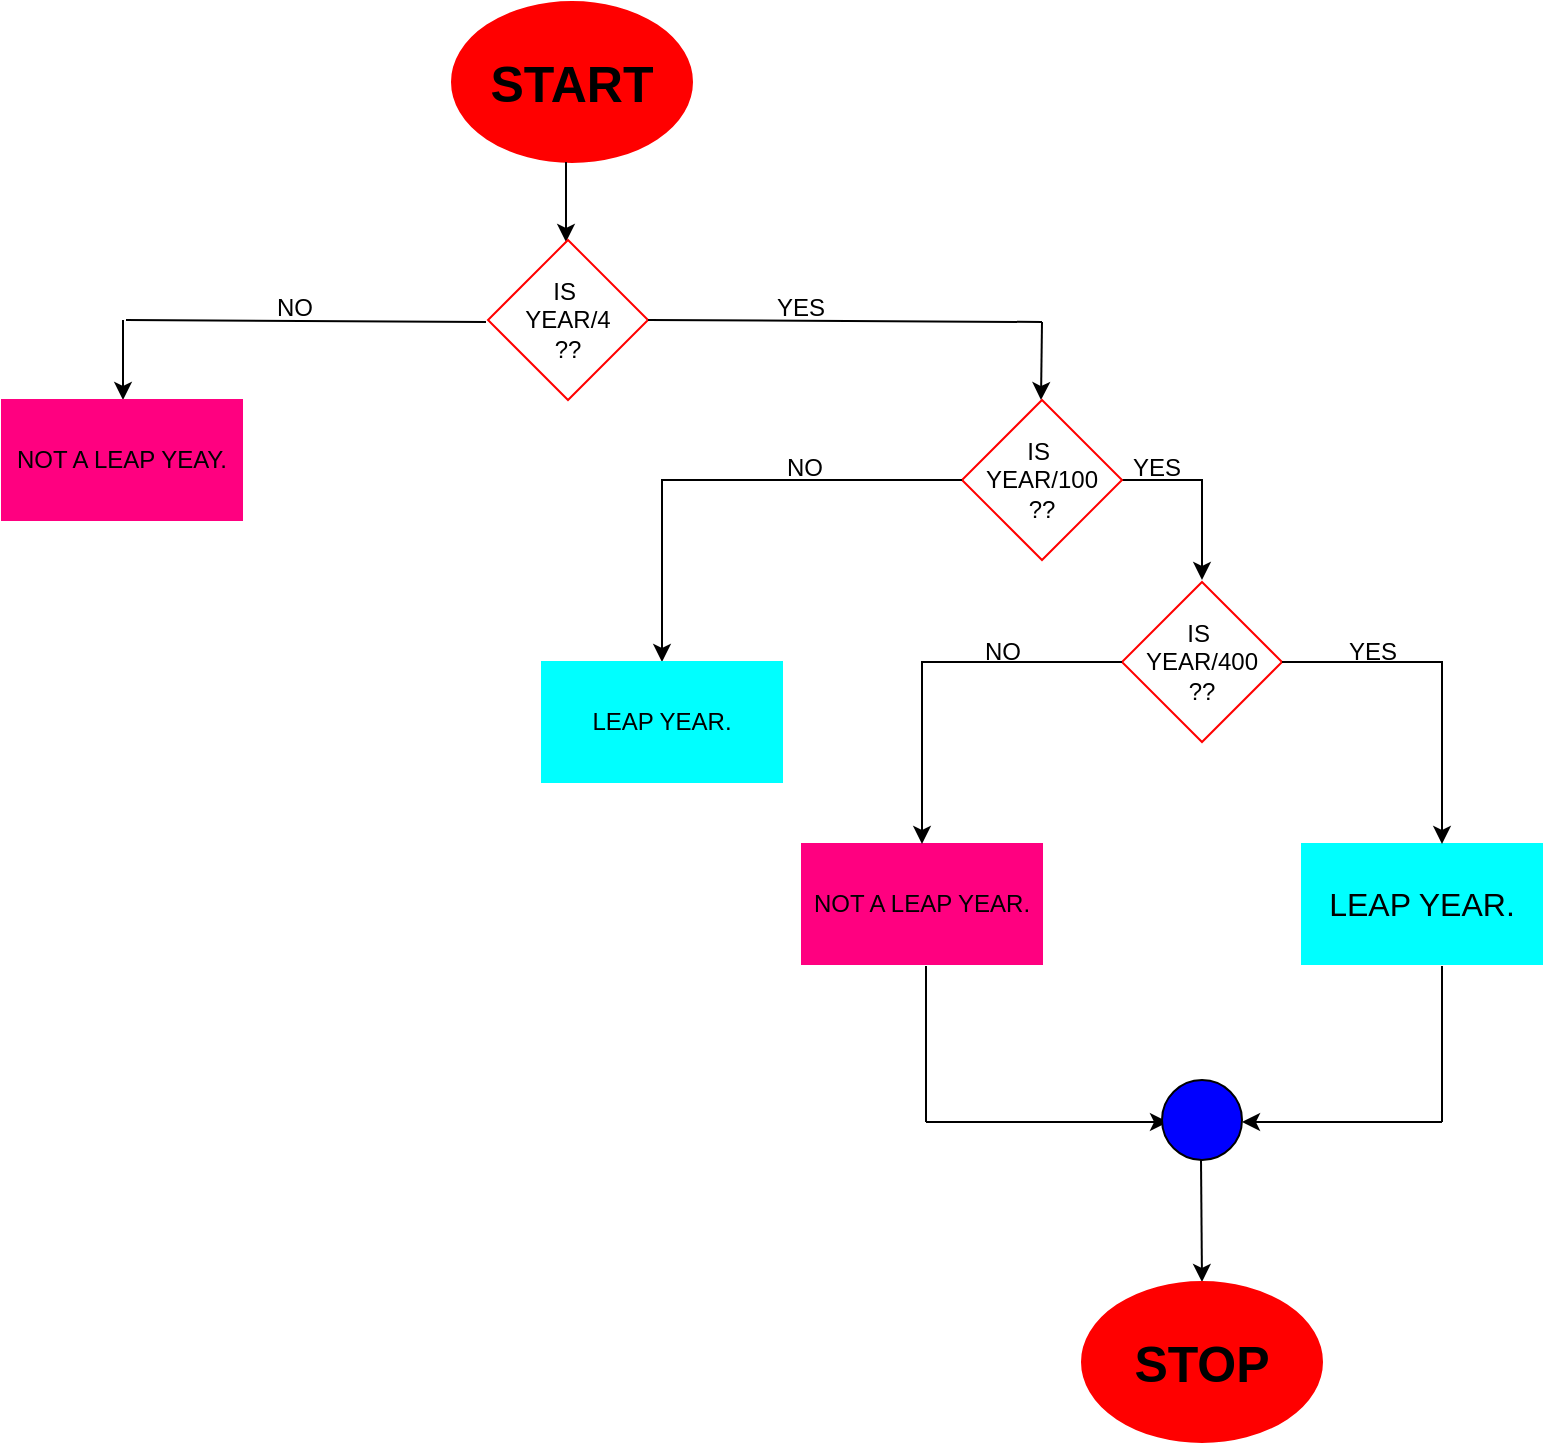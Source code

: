 <mxfile version="24.6.5" type="github">
  <diagram name="Page-1" id="ZksQWHa3JZTsv9jvDyTR">
    <mxGraphModel dx="880" dy="460" grid="1" gridSize="10" guides="1" tooltips="1" connect="1" arrows="1" fold="1" page="1" pageScale="1" pageWidth="850" pageHeight="1100" math="0" shadow="0">
      <root>
        <mxCell id="0" />
        <mxCell id="1" parent="0" />
        <mxCell id="bOrli_OIQPA8ux9gMtFo-1" value="&lt;b&gt;&lt;font style=&quot;font-size: 25px;&quot;&gt;START&lt;/font&gt;&lt;/b&gt;" style="ellipse;whiteSpace=wrap;html=1;strokeColor=#FF0000;fillColor=#FF0000;" vertex="1" parent="1">
          <mxGeometry x="305" y="40" width="120" height="80" as="geometry" />
        </mxCell>
        <mxCell id="bOrli_OIQPA8ux9gMtFo-2" value="" style="endArrow=classic;html=1;rounded=0;exitX=0.5;exitY=1;exitDx=0;exitDy=0;" edge="1" parent="1">
          <mxGeometry width="50" height="50" relative="1" as="geometry">
            <mxPoint x="362" y="120" as="sourcePoint" />
            <mxPoint x="362" y="160" as="targetPoint" />
          </mxGeometry>
        </mxCell>
        <mxCell id="bOrli_OIQPA8ux9gMtFo-3" value="IS&amp;nbsp;&lt;div&gt;YEAR/4&lt;/div&gt;&lt;div&gt;??&lt;/div&gt;" style="rhombus;whiteSpace=wrap;html=1;strokeColor=#FF0000;" vertex="1" parent="1">
          <mxGeometry x="323" y="159" width="80" height="80" as="geometry" />
        </mxCell>
        <mxCell id="bOrli_OIQPA8ux9gMtFo-4" value="" style="endArrow=classic;html=1;rounded=0;" edge="1" parent="1">
          <mxGeometry width="50" height="50" relative="1" as="geometry">
            <mxPoint x="600" y="200" as="sourcePoint" />
            <mxPoint x="599.5" y="239" as="targetPoint" />
          </mxGeometry>
        </mxCell>
        <mxCell id="bOrli_OIQPA8ux9gMtFo-5" value="" style="endArrow=classic;html=1;rounded=0;" edge="1" parent="1">
          <mxGeometry width="50" height="50" relative="1" as="geometry">
            <mxPoint x="140.5" y="199" as="sourcePoint" />
            <mxPoint x="140.5" y="239" as="targetPoint" />
          </mxGeometry>
        </mxCell>
        <mxCell id="bOrli_OIQPA8ux9gMtFo-13" value="" style="edgeStyle=orthogonalEdgeStyle;rounded=0;orthogonalLoop=1;jettySize=auto;html=1;" edge="1" parent="1">
          <mxGeometry relative="1" as="geometry">
            <mxPoint x="639" y="279" as="sourcePoint" />
            <mxPoint x="680" y="329" as="targetPoint" />
            <Array as="points">
              <mxPoint x="680" y="279" />
            </Array>
          </mxGeometry>
        </mxCell>
        <mxCell id="bOrli_OIQPA8ux9gMtFo-6" value="IS&amp;nbsp;&lt;div&gt;YEAR/100&lt;div&gt;??&lt;/div&gt;&lt;/div&gt;" style="rhombus;whiteSpace=wrap;html=1;strokeColor=#FF0000;" vertex="1" parent="1">
          <mxGeometry x="560" y="239" width="80" height="80" as="geometry" />
        </mxCell>
        <mxCell id="bOrli_OIQPA8ux9gMtFo-11" value="" style="edgeStyle=orthogonalEdgeStyle;rounded=0;orthogonalLoop=1;jettySize=auto;html=1;exitX=0;exitY=0.5;exitDx=0;exitDy=0;" edge="1" parent="1" source="bOrli_OIQPA8ux9gMtFo-6" target="bOrli_OIQPA8ux9gMtFo-10">
          <mxGeometry relative="1" as="geometry" />
        </mxCell>
        <mxCell id="bOrli_OIQPA8ux9gMtFo-7" value="NOT A LEAP YEAY." style="rounded=0;whiteSpace=wrap;html=1;fillColor=#FF0080;strokeColor=#FF0080;" vertex="1" parent="1">
          <mxGeometry x="80" y="239" width="120" height="60" as="geometry" />
        </mxCell>
        <mxCell id="bOrli_OIQPA8ux9gMtFo-8" value="" style="endArrow=none;html=1;rounded=0;exitX=1;exitY=0.5;exitDx=0;exitDy=0;" edge="1" parent="1" source="bOrli_OIQPA8ux9gMtFo-3">
          <mxGeometry width="50" height="50" relative="1" as="geometry">
            <mxPoint x="410" y="200" as="sourcePoint" />
            <mxPoint x="600" y="200" as="targetPoint" />
          </mxGeometry>
        </mxCell>
        <mxCell id="bOrli_OIQPA8ux9gMtFo-9" value="" style="endArrow=none;html=1;rounded=0;exitX=1;exitY=0.5;exitDx=0;exitDy=0;" edge="1" parent="1">
          <mxGeometry width="50" height="50" relative="1" as="geometry">
            <mxPoint x="142" y="199" as="sourcePoint" />
            <mxPoint x="322" y="200" as="targetPoint" />
          </mxGeometry>
        </mxCell>
        <mxCell id="bOrli_OIQPA8ux9gMtFo-10" value="LEAP YEAR." style="rounded=0;whiteSpace=wrap;html=1;fillColor=#00FFFF;strokeColor=#00FFFF;" vertex="1" parent="1">
          <mxGeometry x="350" y="370" width="120" height="60" as="geometry" />
        </mxCell>
        <mxCell id="bOrli_OIQPA8ux9gMtFo-12" value="&lt;div&gt;IS&amp;nbsp;&lt;/div&gt;YEAR/400&lt;div&gt;??&lt;/div&gt;" style="rhombus;whiteSpace=wrap;html=1;strokeColor=#FF0000;" vertex="1" parent="1">
          <mxGeometry x="640" y="330" width="80" height="80" as="geometry" />
        </mxCell>
        <mxCell id="bOrli_OIQPA8ux9gMtFo-14" value="NOT A LEAP YEAR." style="rounded=0;whiteSpace=wrap;html=1;fillColor=#FF0080;strokeColor=#FF0080;" vertex="1" parent="1">
          <mxGeometry x="480" y="461" width="120" height="60" as="geometry" />
        </mxCell>
        <mxCell id="bOrli_OIQPA8ux9gMtFo-15" value="" style="edgeStyle=orthogonalEdgeStyle;rounded=0;orthogonalLoop=1;jettySize=auto;html=1;exitX=0;exitY=0.5;exitDx=0;exitDy=0;" edge="1" target="bOrli_OIQPA8ux9gMtFo-14" parent="1" source="bOrli_OIQPA8ux9gMtFo-12">
          <mxGeometry relative="1" as="geometry">
            <mxPoint x="630" y="370" as="sourcePoint" />
            <Array as="points">
              <mxPoint x="540" y="370" />
            </Array>
          </mxGeometry>
        </mxCell>
        <mxCell id="bOrli_OIQPA8ux9gMtFo-16" value="&lt;font style=&quot;font-size: 16px;&quot;&gt;LEAP YEAR.&lt;/font&gt;" style="rounded=0;whiteSpace=wrap;html=1;fillColor=#00FFFF;strokeColor=#00FFFF;" vertex="1" parent="1">
          <mxGeometry x="730" y="461" width="120" height="60" as="geometry" />
        </mxCell>
        <mxCell id="bOrli_OIQPA8ux9gMtFo-17" value="" style="edgeStyle=orthogonalEdgeStyle;rounded=0;orthogonalLoop=1;jettySize=auto;html=1;exitX=1;exitY=0.5;exitDx=0;exitDy=0;" edge="1" parent="1" target="bOrli_OIQPA8ux9gMtFo-16" source="bOrli_OIQPA8ux9gMtFo-12">
          <mxGeometry relative="1" as="geometry">
            <mxPoint x="770" y="350" as="sourcePoint" />
            <Array as="points">
              <mxPoint x="800" y="370" />
            </Array>
          </mxGeometry>
        </mxCell>
        <mxCell id="bOrli_OIQPA8ux9gMtFo-19" value="" style="endArrow=classic;html=1;rounded=0;" edge="1" parent="1">
          <mxGeometry width="50" height="50" relative="1" as="geometry">
            <mxPoint x="542" y="600" as="sourcePoint" />
            <mxPoint x="663" y="600" as="targetPoint" />
          </mxGeometry>
        </mxCell>
        <mxCell id="bOrli_OIQPA8ux9gMtFo-20" value="" style="endArrow=classic;html=1;rounded=0;" edge="1" parent="1">
          <mxGeometry width="50" height="50" relative="1" as="geometry">
            <mxPoint x="800" y="600" as="sourcePoint" />
            <mxPoint x="700" y="600" as="targetPoint" />
          </mxGeometry>
        </mxCell>
        <mxCell id="bOrli_OIQPA8ux9gMtFo-21" value="" style="endArrow=none;html=1;rounded=0;" edge="1" parent="1">
          <mxGeometry width="50" height="50" relative="1" as="geometry">
            <mxPoint x="542" y="600" as="sourcePoint" />
            <mxPoint x="542" y="522" as="targetPoint" />
          </mxGeometry>
        </mxCell>
        <mxCell id="bOrli_OIQPA8ux9gMtFo-22" value="" style="endArrow=none;html=1;rounded=0;" edge="1" parent="1">
          <mxGeometry width="50" height="50" relative="1" as="geometry">
            <mxPoint x="800" y="600" as="sourcePoint" />
            <mxPoint x="800" y="522" as="targetPoint" />
          </mxGeometry>
        </mxCell>
        <mxCell id="bOrli_OIQPA8ux9gMtFo-23" value="" style="ellipse;whiteSpace=wrap;html=1;aspect=fixed;fillColor=#0000FF;" vertex="1" parent="1">
          <mxGeometry x="660" y="579" width="40" height="40" as="geometry" />
        </mxCell>
        <mxCell id="bOrli_OIQPA8ux9gMtFo-24" value="" style="endArrow=classic;html=1;rounded=0;" edge="1" parent="1">
          <mxGeometry width="50" height="50" relative="1" as="geometry">
            <mxPoint x="679.5" y="619" as="sourcePoint" />
            <mxPoint x="680" y="680" as="targetPoint" />
          </mxGeometry>
        </mxCell>
        <mxCell id="bOrli_OIQPA8ux9gMtFo-25" value="&lt;b&gt;&lt;font style=&quot;font-size: 25px;&quot;&gt;STOP&lt;/font&gt;&lt;/b&gt;" style="ellipse;whiteSpace=wrap;html=1;fillColor=#FF0000;strokeColor=#FF0000;" vertex="1" parent="1">
          <mxGeometry x="620" y="680" width="120" height="80" as="geometry" />
        </mxCell>
        <mxCell id="bOrli_OIQPA8ux9gMtFo-26" value="YES" style="text;html=1;align=center;verticalAlign=middle;resizable=0;points=[];autosize=1;strokeColor=none;fillColor=none;" vertex="1" parent="1">
          <mxGeometry x="740" y="350" width="50" height="30" as="geometry" />
        </mxCell>
        <mxCell id="bOrli_OIQPA8ux9gMtFo-27" value="NO" style="text;html=1;align=center;verticalAlign=middle;resizable=0;points=[];autosize=1;strokeColor=none;fillColor=none;" vertex="1" parent="1">
          <mxGeometry x="560" y="350" width="40" height="30" as="geometry" />
        </mxCell>
        <mxCell id="bOrli_OIQPA8ux9gMtFo-28" value="YES" style="text;html=1;align=center;verticalAlign=middle;resizable=0;points=[];autosize=1;strokeColor=none;fillColor=none;" vertex="1" parent="1">
          <mxGeometry x="632" y="258" width="50" height="30" as="geometry" />
        </mxCell>
        <mxCell id="bOrli_OIQPA8ux9gMtFo-30" value="NO" style="text;html=1;align=center;verticalAlign=middle;resizable=0;points=[];autosize=1;strokeColor=none;fillColor=none;" vertex="1" parent="1">
          <mxGeometry x="461" y="258" width="40" height="30" as="geometry" />
        </mxCell>
        <mxCell id="bOrli_OIQPA8ux9gMtFo-31" value="YES" style="text;html=1;align=center;verticalAlign=middle;resizable=0;points=[];autosize=1;strokeColor=none;fillColor=none;" vertex="1" parent="1">
          <mxGeometry x="454" y="178" width="50" height="30" as="geometry" />
        </mxCell>
        <mxCell id="bOrli_OIQPA8ux9gMtFo-32" value="NO" style="text;html=1;align=center;verticalAlign=middle;resizable=0;points=[];autosize=1;strokeColor=none;fillColor=none;" vertex="1" parent="1">
          <mxGeometry x="206" y="178" width="40" height="30" as="geometry" />
        </mxCell>
      </root>
    </mxGraphModel>
  </diagram>
</mxfile>
